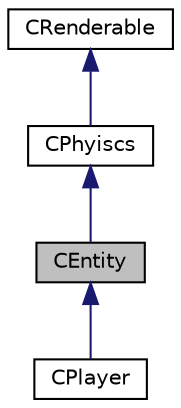 digraph "CEntity"
{
 // LATEX_PDF_SIZE
  edge [fontname="Helvetica",fontsize="10",labelfontname="Helvetica",labelfontsize="10"];
  node [fontname="Helvetica",fontsize="10",shape=record];
  Node1 [label="CEntity",height=0.2,width=0.4,color="black", fillcolor="grey75", style="filled", fontcolor="black",tooltip=" "];
  Node2 -> Node1 [dir="back",color="midnightblue",fontsize="10",style="solid",fontname="Helvetica"];
  Node2 [label="CPhyiscs",height=0.2,width=0.4,color="black", fillcolor="white", style="filled",URL="$classCPhyiscs.html",tooltip=" "];
  Node3 -> Node2 [dir="back",color="midnightblue",fontsize="10",style="solid",fontname="Helvetica"];
  Node3 [label="CRenderable",height=0.2,width=0.4,color="black", fillcolor="white", style="filled",URL="$classCRenderable.html",tooltip=" "];
  Node1 -> Node4 [dir="back",color="midnightblue",fontsize="10",style="solid",fontname="Helvetica"];
  Node4 [label="CPlayer",height=0.2,width=0.4,color="black", fillcolor="white", style="filled",URL="$classCPlayer.html",tooltip=" "];
}

